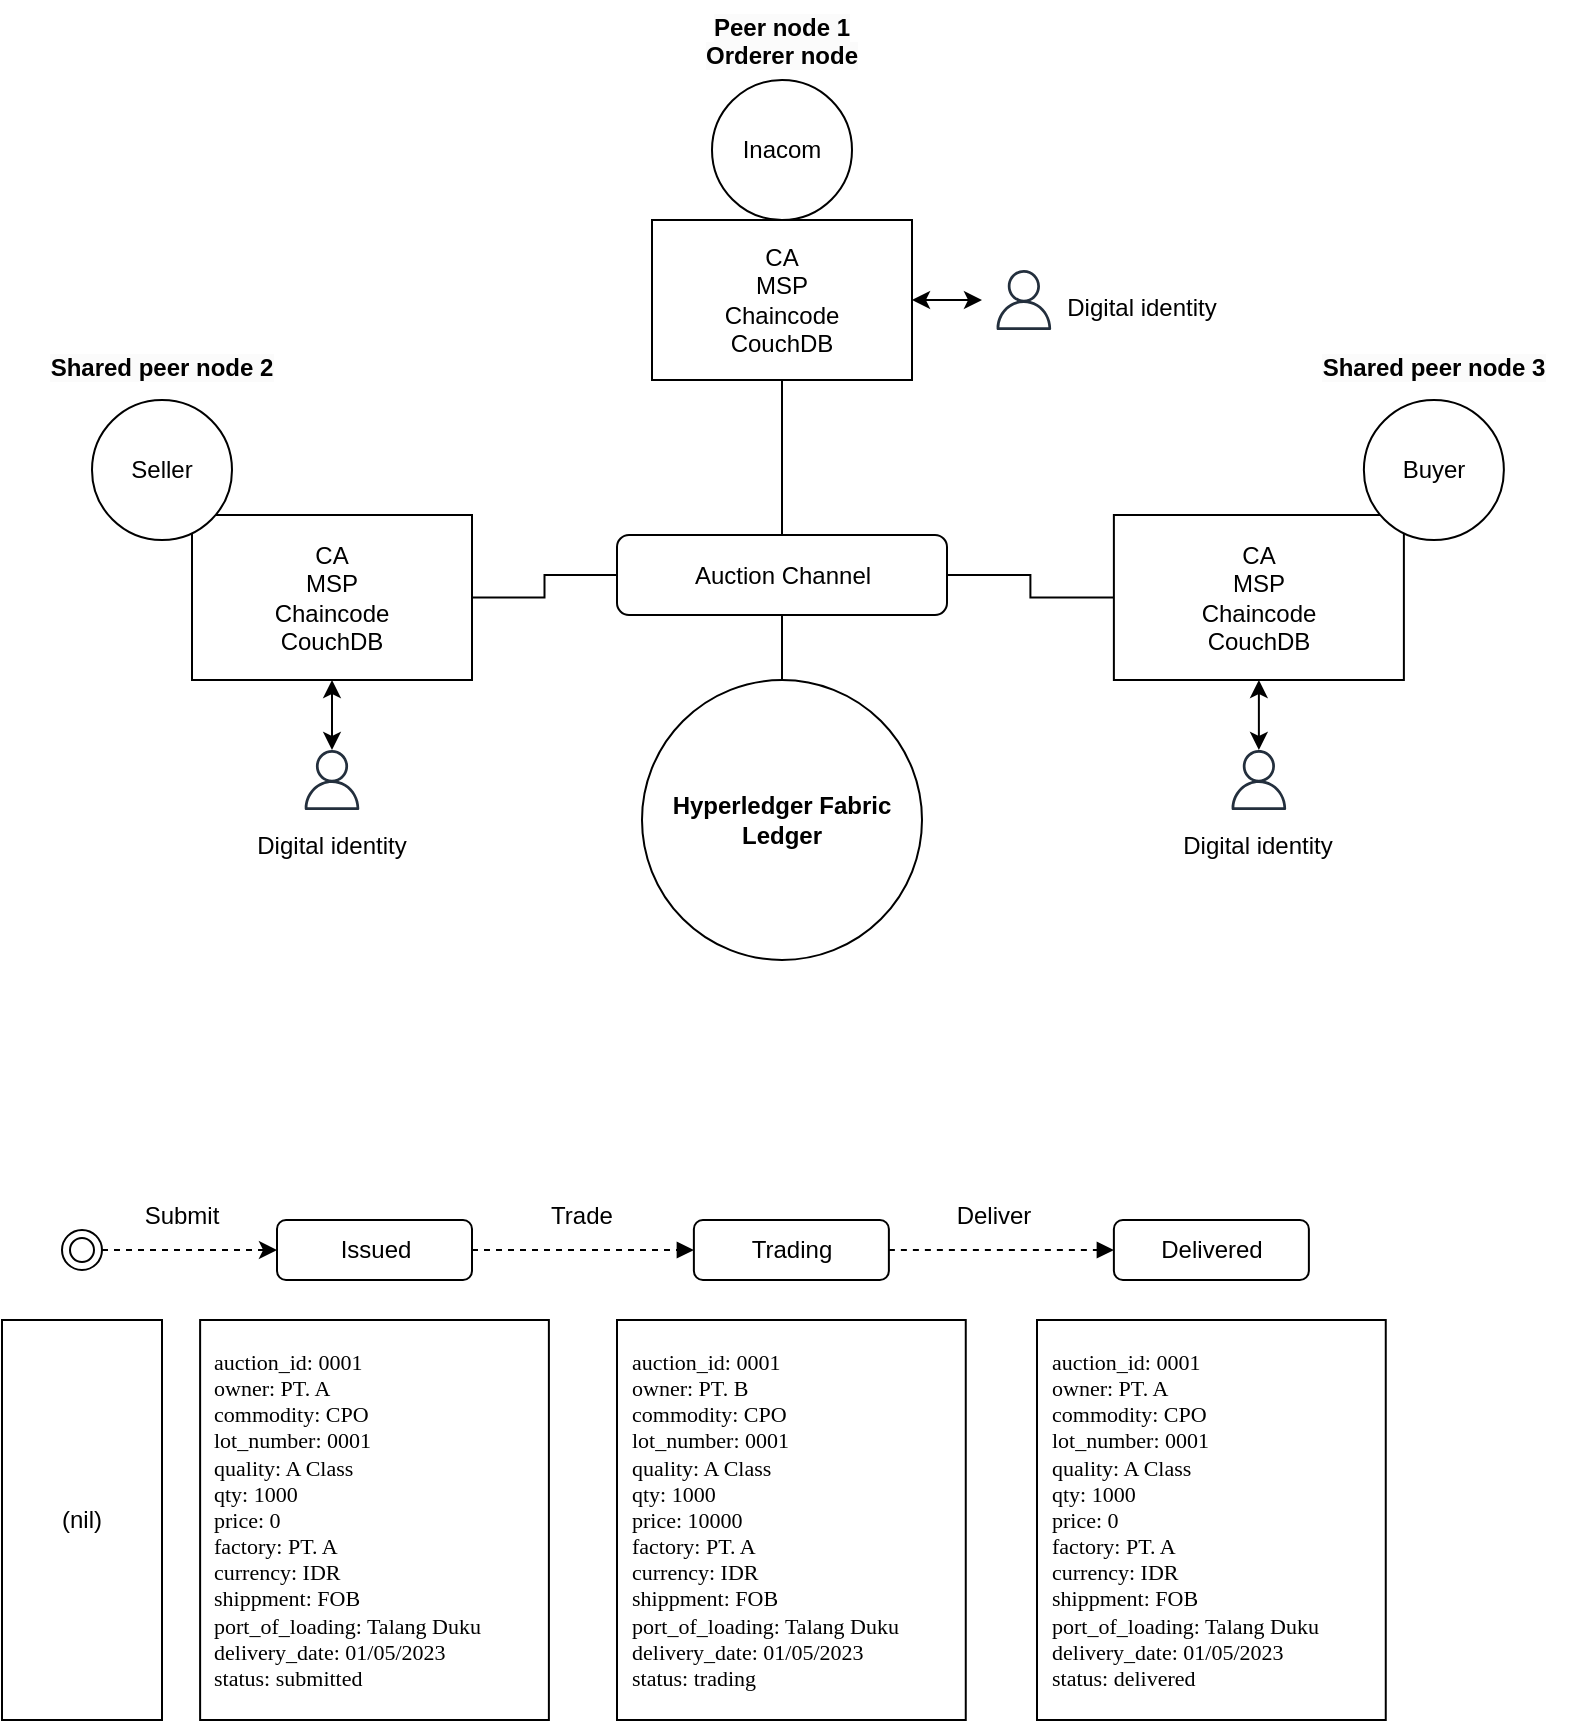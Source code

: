 <mxfile version="21.5.0" type="github">
  <diagram name="Page-1" id="Z3g4uYWvn1TSTXRmDf2X">
    <mxGraphModel dx="1235" dy="733" grid="1" gridSize="10" guides="1" tooltips="1" connect="1" arrows="1" fold="1" page="1" pageScale="1" pageWidth="850" pageHeight="1100" math="0" shadow="0">
      <root>
        <mxCell id="0" />
        <mxCell id="1" parent="0" />
        <mxCell id="Afo-B2X1lhz9PmUoqlAG-33" style="edgeStyle=orthogonalEdgeStyle;rounded=0;orthogonalLoop=1;jettySize=auto;html=1;exitX=0;exitY=0.5;exitDx=0;exitDy=0;entryX=1;entryY=0.5;entryDx=0;entryDy=0;endArrow=none;endFill=0;" parent="1" source="Afo-B2X1lhz9PmUoqlAG-22" target="Afo-B2X1lhz9PmUoqlAG-12" edge="1">
          <mxGeometry relative="1" as="geometry" />
        </mxCell>
        <mxCell id="Afo-B2X1lhz9PmUoqlAG-22" value="CA&lt;br style=&quot;border-color: var(--border-color);&quot;&gt;MSP&lt;br&gt;Chaincode&lt;br&gt;CouchDB" style="rounded=0;whiteSpace=wrap;html=1;" parent="1" vertex="1">
          <mxGeometry x="555.94" y="277.5" width="145" height="82.5" as="geometry" />
        </mxCell>
        <mxCell id="Afo-B2X1lhz9PmUoqlAG-34" style="edgeStyle=orthogonalEdgeStyle;rounded=0;orthogonalLoop=1;jettySize=auto;html=1;exitX=1;exitY=0.5;exitDx=0;exitDy=0;entryX=0;entryY=0.5;entryDx=0;entryDy=0;endArrow=none;endFill=0;" parent="1" source="Afo-B2X1lhz9PmUoqlAG-21" target="Afo-B2X1lhz9PmUoqlAG-12" edge="1">
          <mxGeometry relative="1" as="geometry" />
        </mxCell>
        <mxCell id="Afo-B2X1lhz9PmUoqlAG-21" value="CA&lt;br&gt;MSP&lt;br&gt;Chaincode&lt;br&gt;CouchDB" style="rounded=0;whiteSpace=wrap;html=1;" parent="1" vertex="1">
          <mxGeometry x="95" y="277.5" width="140" height="82.5" as="geometry" />
        </mxCell>
        <mxCell id="Afo-B2X1lhz9PmUoqlAG-1" value="Hyperledger Fabric&lt;br&gt;Ledger" style="ellipse;whiteSpace=wrap;html=1;aspect=fixed;fontStyle=1" parent="1" vertex="1">
          <mxGeometry x="320" y="360" width="140" height="140" as="geometry" />
        </mxCell>
        <mxCell id="Afo-B2X1lhz9PmUoqlAG-24" style="edgeStyle=orthogonalEdgeStyle;rounded=0;orthogonalLoop=1;jettySize=auto;html=1;exitX=0.5;exitY=1;exitDx=0;exitDy=0;entryX=0.5;entryY=0;entryDx=0;entryDy=0;endArrow=none;endFill=0;" parent="1" source="Afo-B2X1lhz9PmUoqlAG-2" target="Afo-B2X1lhz9PmUoqlAG-12" edge="1">
          <mxGeometry relative="1" as="geometry" />
        </mxCell>
        <mxCell id="Afo-B2X1lhz9PmUoqlAG-2" value="CA&lt;br style=&quot;border-color: var(--border-color);&quot;&gt;MSP&lt;br&gt;Chaincode&lt;br&gt;CouchDB" style="rounded=0;whiteSpace=wrap;html=1;" parent="1" vertex="1">
          <mxGeometry x="325" y="130" width="130" height="80" as="geometry" />
        </mxCell>
        <mxCell id="Afo-B2X1lhz9PmUoqlAG-10" value="" style="shape=image;html=1;verticalAlign=top;verticalLabelPosition=bottom;labelBackgroundColor=#ffffff;imageAspect=0;aspect=fixed;image=https://cdn1.iconfinder.com/data/icons/cryptocurrency-blockchain-fintech-free/32/Cryptocurrency_blockchain_data-37-128.png" parent="1" vertex="1">
          <mxGeometry x="365" y="445" width="50" height="50" as="geometry" />
        </mxCell>
        <mxCell id="Afo-B2X1lhz9PmUoqlAG-7" value="Inacom" style="ellipse;whiteSpace=wrap;html=1;aspect=fixed;" parent="1" vertex="1">
          <mxGeometry x="355" y="60" width="70" height="70" as="geometry" />
        </mxCell>
        <mxCell id="Afo-B2X1lhz9PmUoqlAG-29" style="edgeStyle=orthogonalEdgeStyle;rounded=0;orthogonalLoop=1;jettySize=auto;html=1;exitX=0.5;exitY=1;exitDx=0;exitDy=0;entryX=0.5;entryY=0;entryDx=0;entryDy=0;endArrow=none;endFill=0;" parent="1" source="Afo-B2X1lhz9PmUoqlAG-12" target="Afo-B2X1lhz9PmUoqlAG-1" edge="1">
          <mxGeometry relative="1" as="geometry" />
        </mxCell>
        <mxCell id="Afo-B2X1lhz9PmUoqlAG-12" value="Auction Channel" style="rounded=1;whiteSpace=wrap;html=1;" parent="1" vertex="1">
          <mxGeometry x="307.5" y="287.5" width="165" height="40" as="geometry" />
        </mxCell>
        <mxCell id="Afo-B2X1lhz9PmUoqlAG-16" value="Seller" style="ellipse;whiteSpace=wrap;html=1;aspect=fixed;" parent="1" vertex="1">
          <mxGeometry x="45" y="220" width="70" height="70" as="geometry" />
        </mxCell>
        <mxCell id="Afo-B2X1lhz9PmUoqlAG-17" value="Buyer" style="ellipse;whiteSpace=wrap;html=1;aspect=fixed;" parent="1" vertex="1">
          <mxGeometry x="680.94" y="220" width="70" height="70" as="geometry" />
        </mxCell>
        <mxCell id="Afo-B2X1lhz9PmUoqlAG-36" value="Issued" style="rounded=1;whiteSpace=wrap;html=1;" parent="1" vertex="1">
          <mxGeometry x="137.5" y="630" width="97.5" height="30" as="geometry" />
        </mxCell>
        <mxCell id="Afo-B2X1lhz9PmUoqlAG-53" style="edgeStyle=orthogonalEdgeStyle;rounded=0;orthogonalLoop=1;jettySize=auto;html=1;exitX=1;exitY=0.5;exitDx=0;exitDy=0;entryX=0;entryY=0.5;entryDx=0;entryDy=0;dashed=1;endArrow=block;endFill=1;" parent="1" source="Afo-B2X1lhz9PmUoqlAG-36" target="Afo-B2X1lhz9PmUoqlAG-38" edge="1">
          <mxGeometry relative="1" as="geometry">
            <mxPoint x="438.75" y="645" as="sourcePoint" />
          </mxGeometry>
        </mxCell>
        <mxCell id="Afo-B2X1lhz9PmUoqlAG-54" style="edgeStyle=orthogonalEdgeStyle;rounded=0;orthogonalLoop=1;jettySize=auto;html=1;exitX=1;exitY=0.5;exitDx=0;exitDy=0;dashed=1;endArrow=block;endFill=1;" parent="1" source="Afo-B2X1lhz9PmUoqlAG-38" target="Afo-B2X1lhz9PmUoqlAG-40" edge="1">
          <mxGeometry relative="1" as="geometry" />
        </mxCell>
        <mxCell id="Afo-B2X1lhz9PmUoqlAG-38" value="Trading" style="rounded=1;whiteSpace=wrap;html=1;" parent="1" vertex="1">
          <mxGeometry x="345.94" y="630" width="97.5" height="30" as="geometry" />
        </mxCell>
        <mxCell id="Afo-B2X1lhz9PmUoqlAG-40" value="Delivered" style="rounded=1;whiteSpace=wrap;html=1;" parent="1" vertex="1">
          <mxGeometry x="555.94" y="630" width="97.5" height="30" as="geometry" />
        </mxCell>
        <mxCell id="Afo-B2X1lhz9PmUoqlAG-51" style="edgeStyle=orthogonalEdgeStyle;rounded=0;orthogonalLoop=1;jettySize=auto;html=1;exitX=1;exitY=0.5;exitDx=0;exitDy=0;dashed=1;" parent="1" source="Afo-B2X1lhz9PmUoqlAG-49" target="Afo-B2X1lhz9PmUoqlAG-36" edge="1">
          <mxGeometry relative="1" as="geometry" />
        </mxCell>
        <mxCell id="Afo-B2X1lhz9PmUoqlAG-49" value="" style="ellipse;shape=doubleEllipse;html=1;dashed=0;whiteSpace=wrap;aspect=fixed;" parent="1" vertex="1">
          <mxGeometry x="30" y="635" width="20" height="20" as="geometry" />
        </mxCell>
        <mxCell id="Afo-B2X1lhz9PmUoqlAG-56" value="(nil)" style="rounded=0;whiteSpace=wrap;html=1;" parent="1" vertex="1">
          <mxGeometry y="680" width="80" height="200" as="geometry" />
        </mxCell>
        <mxCell id="Afo-B2X1lhz9PmUoqlAG-57" value="&lt;div style=&quot;font-size: 11px;&quot;&gt;auction_id: 0001&lt;/div&gt;&lt;div style=&quot;font-size: 11px;&quot;&gt;owner: PT. A&lt;/div&gt;&lt;div style=&quot;font-size: 11px;&quot;&gt;commodity: CPO&lt;/div&gt;&lt;div style=&quot;font-size: 11px;&quot;&gt;lot_number: 0001&lt;/div&gt;&lt;div style=&quot;font-size: 11px;&quot;&gt;quality: A Class&lt;/div&gt;&lt;div style=&quot;font-size: 11px;&quot;&gt;qty: 1000&lt;/div&gt;&lt;div style=&quot;font-size: 11px;&quot;&gt;price: 0&lt;/div&gt;&lt;div style=&quot;font-size: 11px;&quot;&gt;factory: PT. A&lt;/div&gt;&lt;div style=&quot;font-size: 11px;&quot;&gt;currency: IDR&lt;/div&gt;&lt;div style=&quot;font-size: 11px;&quot;&gt;shippment: FOB&lt;/div&gt;&lt;div style=&quot;font-size: 11px;&quot;&gt;port_of_loading: Talang Duku&lt;span style=&quot;font-size: 11px;&quot;&gt;&lt;/span&gt;&lt;/div&gt;&lt;div style=&quot;font-size: 11px;&quot;&gt;delivery_date: 01/05/2023&lt;/div&gt;&lt;div style=&quot;font-size: 11px;&quot;&gt;status: submitted&lt;/div&gt;" style="rounded=0;whiteSpace=wrap;html=1;align=left;fontFamily=Verdana;labelBackgroundColor=none;spacingLeft=5;fontSize=11;" parent="1" vertex="1">
          <mxGeometry x="99.06" y="680" width="174.38" height="200" as="geometry" />
        </mxCell>
        <mxCell id="Afo-B2X1lhz9PmUoqlAG-67" value="&lt;div style=&quot;font-size: 11px;&quot;&gt;auction_id: 0001&lt;/div&gt;&lt;div style=&quot;font-size: 11px;&quot;&gt;owner: PT. B&lt;/div&gt;&lt;div style=&quot;font-size: 11px;&quot;&gt;commodity: CPO&lt;/div&gt;&lt;div style=&quot;font-size: 11px;&quot;&gt;lot_number: 0001&lt;/div&gt;&lt;div style=&quot;font-size: 11px;&quot;&gt;quality: A Class&lt;/div&gt;&lt;div style=&quot;font-size: 11px;&quot;&gt;qty: 1000&lt;/div&gt;&lt;div style=&quot;font-size: 11px;&quot;&gt;price: 10000&lt;/div&gt;&lt;div style=&quot;font-size: 11px;&quot;&gt;factory: PT. A&lt;/div&gt;&lt;div style=&quot;font-size: 11px;&quot;&gt;currency: IDR&lt;/div&gt;&lt;div style=&quot;font-size: 11px;&quot;&gt;shippment: FOB&lt;/div&gt;&lt;div style=&quot;font-size: 11px;&quot;&gt;port_of_loading: Talang Duku&lt;span style=&quot;font-size: 11px;&quot;&gt;&lt;/span&gt;&lt;/div&gt;&lt;div style=&quot;font-size: 11px;&quot;&gt;delivery_date: 01/05/2023&lt;/div&gt;&lt;div style=&quot;font-size: 11px;&quot;&gt;status: trading&lt;/div&gt;" style="rounded=0;whiteSpace=wrap;html=1;align=left;fontFamily=Verdana;labelBackgroundColor=none;spacingLeft=5;fontSize=11;" parent="1" vertex="1">
          <mxGeometry x="307.5" y="680" width="174.38" height="200" as="geometry" />
        </mxCell>
        <mxCell id="Afo-B2X1lhz9PmUoqlAG-68" value="&lt;div style=&quot;font-size: 11px;&quot;&gt;auction_id: 0001&lt;/div&gt;&lt;div style=&quot;font-size: 11px;&quot;&gt;owner: PT. A&lt;/div&gt;&lt;div style=&quot;font-size: 11px;&quot;&gt;commodity: CPO&lt;/div&gt;&lt;div style=&quot;font-size: 11px;&quot;&gt;lot_number: 0001&lt;/div&gt;&lt;div style=&quot;font-size: 11px;&quot;&gt;quality: A Class&lt;/div&gt;&lt;div style=&quot;font-size: 11px;&quot;&gt;qty: 1000&lt;/div&gt;&lt;div style=&quot;font-size: 11px;&quot;&gt;price: 0&lt;/div&gt;&lt;div style=&quot;font-size: 11px;&quot;&gt;factory: PT. A&lt;/div&gt;&lt;div style=&quot;font-size: 11px;&quot;&gt;currency: IDR&lt;/div&gt;&lt;div style=&quot;font-size: 11px;&quot;&gt;shippment: FOB&lt;/div&gt;&lt;div style=&quot;font-size: 11px;&quot;&gt;port_of_loading: Talang Duku&lt;span style=&quot;font-size: 11px;&quot;&gt;&lt;/span&gt;&lt;/div&gt;&lt;div style=&quot;font-size: 11px;&quot;&gt;delivery_date: 01/05/2023&lt;/div&gt;&lt;div style=&quot;font-size: 11px;&quot;&gt;status: delivered&lt;/div&gt;" style="rounded=0;whiteSpace=wrap;html=1;align=left;fontFamily=Verdana;labelBackgroundColor=none;spacingLeft=5;fontSize=11;" parent="1" vertex="1">
          <mxGeometry x="517.5" y="680" width="174.38" height="200" as="geometry" />
        </mxCell>
        <mxCell id="MJhWYfrW8yjqu5FU51jU-1" value="Submit" style="text;html=1;strokeColor=none;fillColor=none;align=center;verticalAlign=middle;whiteSpace=wrap;rounded=0;" parent="1" vertex="1">
          <mxGeometry x="60" y="613" width="60" height="30" as="geometry" />
        </mxCell>
        <mxCell id="MJhWYfrW8yjqu5FU51jU-4" value="Deliver" style="text;html=1;strokeColor=none;fillColor=none;align=center;verticalAlign=middle;whiteSpace=wrap;rounded=0;" parent="1" vertex="1">
          <mxGeometry x="465.94" y="613" width="60" height="30" as="geometry" />
        </mxCell>
        <mxCell id="AdlBNiU6N3Yqm_l1RB0n-1" value="Trade" style="text;html=1;strokeColor=none;fillColor=none;align=center;verticalAlign=middle;whiteSpace=wrap;rounded=0;" parent="1" vertex="1">
          <mxGeometry x="260" y="613" width="60" height="30" as="geometry" />
        </mxCell>
        <mxCell id="sXUqKAdQSx0fg5tm6CZo-1" value="&lt;b style=&quot;border-color: var(--border-color); color: rgb(0, 0, 0); font-family: Helvetica; font-size: 12px; font-style: normal; font-variant-ligatures: normal; font-variant-caps: normal; letter-spacing: normal; orphans: 2; text-indent: 0px; text-transform: none; widows: 2; word-spacing: 0px; -webkit-text-stroke-width: 0px; background-color: rgb(251, 251, 251); text-decoration-thickness: initial; text-decoration-style: initial; text-decoration-color: initial;&quot;&gt;Peer node 1&lt;br style=&quot;border-color: var(--border-color);&quot;&gt;&lt;/b&gt;&lt;b style=&quot;border-color: var(--border-color); color: rgb(0, 0, 0); font-family: Helvetica; font-size: 12px; font-style: normal; font-variant-ligatures: normal; font-variant-caps: normal; letter-spacing: normal; orphans: 2; text-indent: 0px; text-transform: none; widows: 2; word-spacing: 0px; -webkit-text-stroke-width: 0px; background-color: rgb(251, 251, 251); text-decoration-thickness: initial; text-decoration-style: initial; text-decoration-color: initial;&quot;&gt;Orderer node&lt;/b&gt;" style="text;whiteSpace=wrap;html=1;align=center;" vertex="1" parent="1">
          <mxGeometry x="335" y="20" width="110" height="50" as="geometry" />
        </mxCell>
        <mxCell id="sXUqKAdQSx0fg5tm6CZo-2" value="&lt;b style=&quot;border-color: var(--border-color); color: rgb(0, 0, 0); font-family: Helvetica; font-size: 12px; font-style: normal; font-variant-ligatures: normal; font-variant-caps: normal; letter-spacing: normal; orphans: 2; text-indent: 0px; text-transform: none; widows: 2; word-spacing: 0px; -webkit-text-stroke-width: 0px; background-color: rgb(251, 251, 251); text-decoration-thickness: initial; text-decoration-style: initial; text-decoration-color: initial;&quot;&gt;Shared peer node 2&lt;/b&gt;" style="text;whiteSpace=wrap;html=1;align=center;" vertex="1" parent="1">
          <mxGeometry x="10" y="190" width="140" height="40" as="geometry" />
        </mxCell>
        <mxCell id="sXUqKAdQSx0fg5tm6CZo-3" value="&lt;b style=&quot;border-color: var(--border-color); color: rgb(0, 0, 0); font-family: Helvetica; font-size: 12px; font-style: normal; font-variant-ligatures: normal; font-variant-caps: normal; letter-spacing: normal; orphans: 2; text-indent: 0px; text-transform: none; widows: 2; word-spacing: 0px; -webkit-text-stroke-width: 0px; background-color: rgb(251, 251, 251); text-decoration-thickness: initial; text-decoration-style: initial; text-decoration-color: initial;&quot;&gt;Shared peer node 3&lt;/b&gt;" style="text;whiteSpace=wrap;html=1;align=center;" vertex="1" parent="1">
          <mxGeometry x="645.94" y="190" width="140" height="40" as="geometry" />
        </mxCell>
        <mxCell id="sXUqKAdQSx0fg5tm6CZo-4" value="" style="sketch=0;outlineConnect=0;fontColor=#232F3E;gradientColor=none;fillColor=#232F3D;strokeColor=none;dashed=0;verticalLabelPosition=bottom;verticalAlign=top;align=center;html=1;fontSize=12;fontStyle=0;aspect=fixed;pointerEvents=1;shape=mxgraph.aws4.user;" vertex="1" parent="1">
          <mxGeometry x="495.94" y="155" width="30" height="30" as="geometry" />
        </mxCell>
        <mxCell id="sXUqKAdQSx0fg5tm6CZo-5" value="Digital identity" style="text;whiteSpace=wrap;html=1;align=center;" vertex="1" parent="1">
          <mxGeometry x="510" y="160" width="120" height="30" as="geometry" />
        </mxCell>
        <mxCell id="sXUqKAdQSx0fg5tm6CZo-10" value="" style="sketch=0;outlineConnect=0;fontColor=#232F3E;gradientColor=none;fillColor=#232F3D;strokeColor=none;dashed=0;verticalLabelPosition=bottom;verticalAlign=top;align=center;html=1;fontSize=12;fontStyle=0;aspect=fixed;pointerEvents=1;shape=mxgraph.aws4.user;" vertex="1" parent="1">
          <mxGeometry x="613.44" y="395" width="30" height="30" as="geometry" />
        </mxCell>
        <mxCell id="sXUqKAdQSx0fg5tm6CZo-11" value="Digital identity" style="text;whiteSpace=wrap;html=1;align=center;" vertex="1" parent="1">
          <mxGeometry x="568.44" y="429" width="120" height="30" as="geometry" />
        </mxCell>
        <mxCell id="sXUqKAdQSx0fg5tm6CZo-13" value="" style="sketch=0;outlineConnect=0;fontColor=#232F3E;gradientColor=none;fillColor=#232F3D;strokeColor=none;dashed=0;verticalLabelPosition=bottom;verticalAlign=top;align=center;html=1;fontSize=12;fontStyle=0;aspect=fixed;pointerEvents=1;shape=mxgraph.aws4.user;" vertex="1" parent="1">
          <mxGeometry x="150.0" y="395" width="30" height="30" as="geometry" />
        </mxCell>
        <mxCell id="sXUqKAdQSx0fg5tm6CZo-14" value="Digital identity" style="text;whiteSpace=wrap;html=1;align=center;" vertex="1" parent="1">
          <mxGeometry x="105.0" y="429" width="120" height="30" as="geometry" />
        </mxCell>
        <mxCell id="sXUqKAdQSx0fg5tm6CZo-16" value="" style="endArrow=classic;startArrow=classic;html=1;rounded=0;entryX=-0.268;entryY=0.5;entryDx=0;entryDy=0;entryPerimeter=0;exitX=1;exitY=0.5;exitDx=0;exitDy=0;" edge="1" parent="1" source="Afo-B2X1lhz9PmUoqlAG-2" target="sXUqKAdQSx0fg5tm6CZo-4">
          <mxGeometry width="50" height="50" relative="1" as="geometry">
            <mxPoint x="290" y="320" as="sourcePoint" />
            <mxPoint x="340" y="270" as="targetPoint" />
          </mxGeometry>
        </mxCell>
        <mxCell id="sXUqKAdQSx0fg5tm6CZo-17" value="" style="endArrow=classic;startArrow=classic;html=1;rounded=0;exitX=0.5;exitY=1;exitDx=0;exitDy=0;" edge="1" parent="1" source="Afo-B2X1lhz9PmUoqlAG-22" target="sXUqKAdQSx0fg5tm6CZo-10">
          <mxGeometry width="50" height="50" relative="1" as="geometry">
            <mxPoint x="465" y="180" as="sourcePoint" />
            <mxPoint x="500" y="180" as="targetPoint" />
          </mxGeometry>
        </mxCell>
        <mxCell id="sXUqKAdQSx0fg5tm6CZo-20" value="" style="endArrow=classic;startArrow=classic;html=1;rounded=0;exitX=0.5;exitY=1;exitDx=0;exitDy=0;" edge="1" parent="1" source="Afo-B2X1lhz9PmUoqlAG-21" target="sXUqKAdQSx0fg5tm6CZo-13">
          <mxGeometry width="50" height="50" relative="1" as="geometry">
            <mxPoint x="638" y="370" as="sourcePoint" />
            <mxPoint x="638" y="405" as="targetPoint" />
          </mxGeometry>
        </mxCell>
      </root>
    </mxGraphModel>
  </diagram>
</mxfile>
